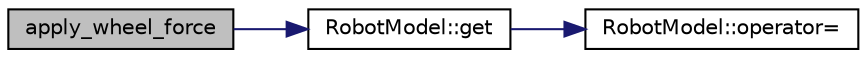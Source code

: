 digraph "apply_wheel_force"
{
  edge [fontname="Helvetica",fontsize="10",labelfontname="Helvetica",labelfontsize="10"];
  node [fontname="Helvetica",fontsize="10",shape=record];
  rankdir="LR";
  Node0 [label="apply_wheel_force",height=0.2,width=0.4,color="black", fillcolor="grey75", style="filled", fontcolor="black"];
  Node0 -> Node1 [color="midnightblue",fontsize="10",style="solid",fontname="Helvetica"];
  Node1 [label="RobotModel::get",height=0.2,width=0.4,color="black", fillcolor="white", style="filled",URL="$class_robot_model.html#ad3a68a3a8d6036a1706c9d42c32d3585"];
  Node1 -> Node2 [color="midnightblue",fontsize="10",style="solid",fontname="Helvetica"];
  Node2 [label="RobotModel::operator=",height=0.2,width=0.4,color="black", fillcolor="white", style="filled",URL="$class_robot_model.html#a4d9233b399324c653083e78e779cc098"];
}
